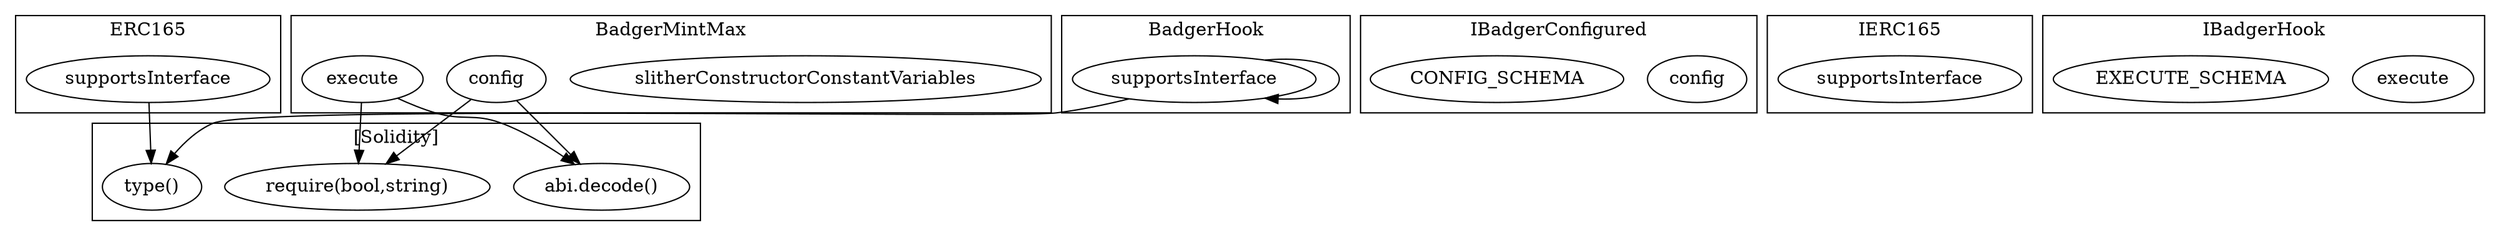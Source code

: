 strict digraph {
subgraph cluster_2786_ERC165 {
label = "ERC165"
"2786_supportsInterface" [label="supportsInterface"]
}subgraph cluster_5155_BadgerMintMax {
label = "BadgerMintMax"
"5155_slitherConstructorConstantVariables" [label="slitherConstructorConstantVariables"]
"5155_config" [label="config"]
"5155_execute" [label="execute"]
}subgraph cluster_6086_IBadgerConfigured {
label = "IBadgerConfigured"
"6086_config" [label="config"]
"6086_CONFIG_SCHEMA" [label="CONFIG_SCHEMA"]
}subgraph cluster_2798_IERC165 {
label = "IERC165"
"2798_supportsInterface" [label="supportsInterface"]
}subgraph cluster_4601_BadgerHook {
label = "BadgerHook"
"4601_supportsInterface" [label="supportsInterface"]
"4601_supportsInterface" -> "4601_supportsInterface"
}subgraph cluster_6106_IBadgerHook {
label = "IBadgerHook"
"6106_execute" [label="execute"]
"6106_EXECUTE_SCHEMA" [label="EXECUTE_SCHEMA"]
}subgraph cluster_solidity {
label = "[Solidity]"
"abi.decode()" 
"type()" 
"require(bool,string)" 
"2786_supportsInterface" -> "type()"
"5155_execute" -> "require(bool,string)"
"5155_config" -> "abi.decode()"
"5155_config" -> "require(bool,string)"
"5155_execute" -> "abi.decode()"
"4601_supportsInterface" -> "type()"
}
}